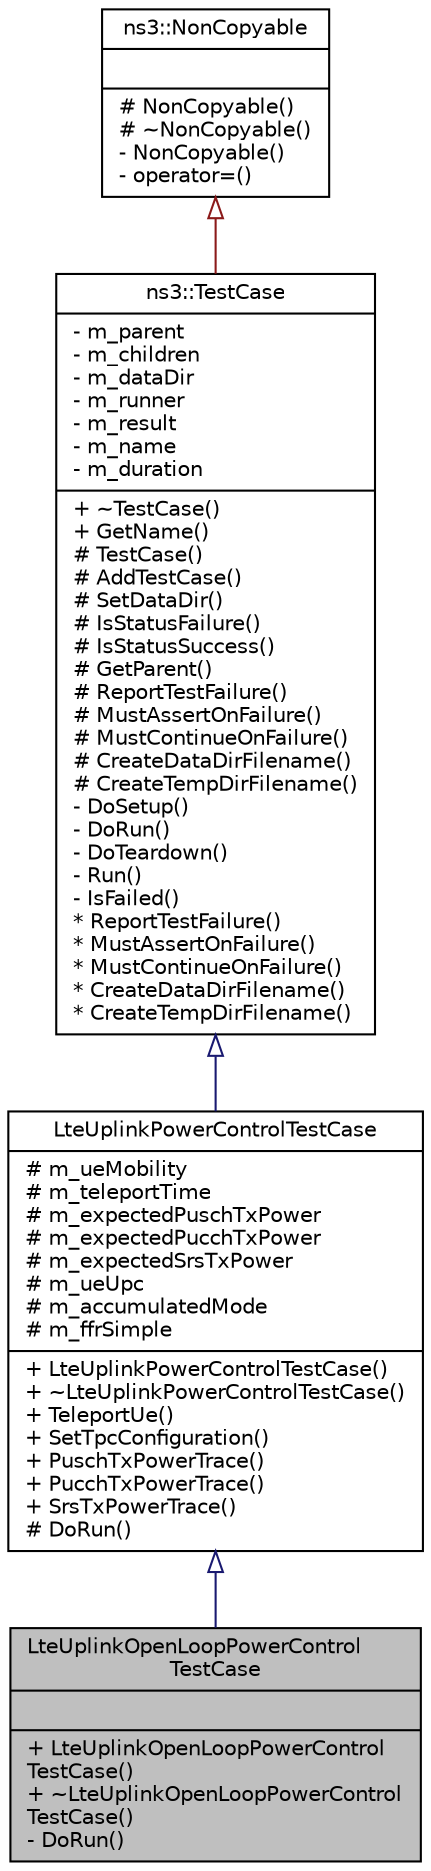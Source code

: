 digraph "LteUplinkOpenLoopPowerControlTestCase"
{
  edge [fontname="Helvetica",fontsize="10",labelfontname="Helvetica",labelfontsize="10"];
  node [fontname="Helvetica",fontsize="10",shape=record];
  Node1 [label="{LteUplinkOpenLoopPowerControl\lTestCase\n||+ LteUplinkOpenLoopPowerControl\lTestCase()\l+ ~LteUplinkOpenLoopPowerControl\lTestCase()\l- DoRun()\l}",height=0.2,width=0.4,color="black", fillcolor="grey75", style="filled", fontcolor="black"];
  Node2 -> Node1 [dir="back",color="midnightblue",fontsize="10",style="solid",arrowtail="onormal"];
  Node2 [label="{LteUplinkPowerControlTestCase\n|# m_ueMobility\l# m_teleportTime\l# m_expectedPuschTxPower\l# m_expectedPucchTxPower\l# m_expectedSrsTxPower\l# m_ueUpc\l# m_accumulatedMode\l# m_ffrSimple\l|+ LteUplinkPowerControlTestCase()\l+ ~LteUplinkPowerControlTestCase()\l+ TeleportUe()\l+ SetTpcConfiguration()\l+ PuschTxPowerTrace()\l+ PucchTxPowerTrace()\l+ SrsTxPowerTrace()\l# DoRun()\l}",height=0.2,width=0.4,color="black", fillcolor="white", style="filled",URL="$d6/d17/classLteUplinkPowerControlTestCase.html"];
  Node3 -> Node2 [dir="back",color="midnightblue",fontsize="10",style="solid",arrowtail="onormal"];
  Node3 [label="{ns3::TestCase\n|- m_parent\l- m_children\l- m_dataDir\l- m_runner\l- m_result\l- m_name\l- m_duration\l|+ ~TestCase()\l+ GetName()\l# TestCase()\l# AddTestCase()\l# SetDataDir()\l# IsStatusFailure()\l# IsStatusSuccess()\l# GetParent()\l# ReportTestFailure()\l# MustAssertOnFailure()\l# MustContinueOnFailure()\l# CreateDataDirFilename()\l# CreateTempDirFilename()\l- DoSetup()\l- DoRun()\l- DoTeardown()\l- Run()\l- IsFailed()\l* ReportTestFailure()\l* MustAssertOnFailure()\l* MustContinueOnFailure()\l* CreateDataDirFilename()\l* CreateTempDirFilename()\l}",height=0.2,width=0.4,color="black", fillcolor="white", style="filled",URL="$dd/d88/classns3_1_1TestCase.html",tooltip="encapsulates test code "];
  Node4 -> Node3 [dir="back",color="firebrick4",fontsize="10",style="solid",arrowtail="onormal"];
  Node4 [label="{ns3::NonCopyable\n||# NonCopyable()\l# ~NonCopyable()\l- NonCopyable()\l- operator=()\l}",height=0.2,width=0.4,color="black", fillcolor="white", style="filled",URL="$da/dd1/classns3_1_1NonCopyable.html"];
}
